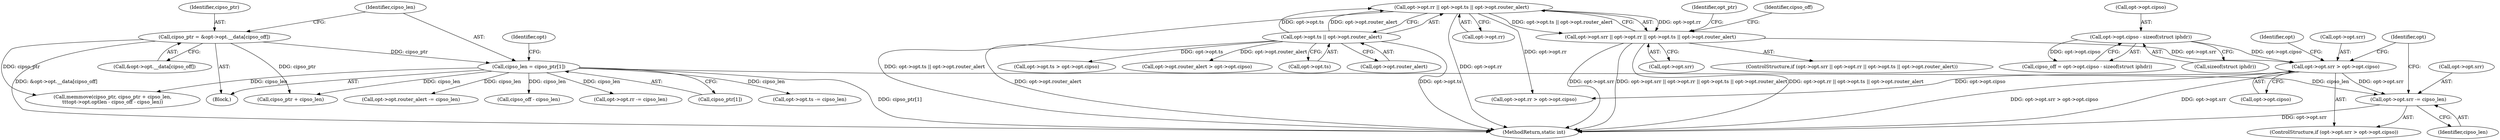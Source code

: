 digraph "0_linux_f6d8bd051c391c1c0458a30b2a7abcd939329259_5@pointer" {
"1000181" [label="(Call,opt->opt.srr -= cipso_len)"];
"1000164" [label="(Call,cipso_len = cipso_ptr[1])"];
"1000154" [label="(Call,cipso_ptr = &opt->opt.__data[cipso_off])"];
"1000170" [label="(Call,opt->opt.srr > opt->opt.cipso)"];
"1000115" [label="(Call,opt->opt.srr || opt->opt.rr || opt->opt.ts || opt->opt.router_alert)"];
"1000121" [label="(Call,opt->opt.rr || opt->opt.ts || opt->opt.router_alert)"];
"1000127" [label="(Call,opt->opt.ts || opt->opt.router_alert)"];
"1000146" [label="(Call,opt->opt.cipso - sizeof(struct iphdr))"];
"1000227" [label="(Call,opt->opt.router_alert > opt->opt.cipso)"];
"1000173" [label="(Identifier,opt)"];
"1000116" [label="(Call,opt->opt.srr)"];
"1000133" [label="(Call,opt->opt.router_alert)"];
"1000192" [label="(Identifier,opt)"];
"1000254" [label="(Call,cipso_ptr + cipso_len)"];
"1000156" [label="(Call,&opt->opt.__data[cipso_off])"];
"1000114" [label="(ControlStructure,if (opt->opt.srr || opt->opt.rr || opt->opt.ts || opt->opt.router_alert))"];
"1000128" [label="(Call,opt->opt.ts)"];
"1000200" [label="(Call,opt->opt.rr -= cipso_len)"];
"1000252" [label="(Call,memmove(cipso_ptr, cipso_ptr + cipso_len,\n\t\t\topt->opt.optlen - cipso_off - cipso_len))"];
"1000184" [label="(Identifier,opt)"];
"1000155" [label="(Identifier,cipso_ptr)"];
"1000166" [label="(Call,cipso_ptr[1])"];
"1000115" [label="(Call,opt->opt.srr || opt->opt.rr || opt->opt.ts || opt->opt.router_alert)"];
"1000152" [label="(Call,sizeof(struct iphdr))"];
"1000354" [label="(MethodReturn,static int)"];
"1000182" [label="(Call,opt->opt.srr)"];
"1000164" [label="(Call,cipso_len = cipso_ptr[1])"];
"1000337" [label="(Identifier,opt_ptr)"];
"1000187" [label="(Identifier,cipso_len)"];
"1000219" [label="(Call,opt->opt.ts -= cipso_len)"];
"1000145" [label="(Identifier,cipso_off)"];
"1000171" [label="(Call,opt->opt.srr)"];
"1000138" [label="(Block,)"];
"1000127" [label="(Call,opt->opt.ts || opt->opt.router_alert)"];
"1000144" [label="(Call,cipso_off = opt->opt.cipso - sizeof(struct iphdr))"];
"1000189" [label="(Call,opt->opt.rr > opt->opt.cipso)"];
"1000176" [label="(Call,opt->opt.cipso)"];
"1000170" [label="(Call,opt->opt.srr > opt->opt.cipso)"];
"1000146" [label="(Call,opt->opt.cipso - sizeof(struct iphdr))"];
"1000121" [label="(Call,opt->opt.rr || opt->opt.ts || opt->opt.router_alert)"];
"1000238" [label="(Call,opt->opt.router_alert -= cipso_len)"];
"1000154" [label="(Call,cipso_ptr = &opt->opt.__data[cipso_off])"];
"1000122" [label="(Call,opt->opt.rr)"];
"1000208" [label="(Call,opt->opt.ts > opt->opt.cipso)"];
"1000147" [label="(Call,opt->opt.cipso)"];
"1000181" [label="(Call,opt->opt.srr -= cipso_len)"];
"1000165" [label="(Identifier,cipso_len)"];
"1000169" [label="(ControlStructure,if (opt->opt.srr > opt->opt.cipso))"];
"1000263" [label="(Call,cipso_off - cipso_len)"];
"1000181" -> "1000169"  [label="AST: "];
"1000181" -> "1000187"  [label="CFG: "];
"1000182" -> "1000181"  [label="AST: "];
"1000187" -> "1000181"  [label="AST: "];
"1000192" -> "1000181"  [label="CFG: "];
"1000181" -> "1000354"  [label="DDG: opt->opt.srr"];
"1000164" -> "1000181"  [label="DDG: cipso_len"];
"1000170" -> "1000181"  [label="DDG: opt->opt.srr"];
"1000164" -> "1000138"  [label="AST: "];
"1000164" -> "1000166"  [label="CFG: "];
"1000165" -> "1000164"  [label="AST: "];
"1000166" -> "1000164"  [label="AST: "];
"1000173" -> "1000164"  [label="CFG: "];
"1000164" -> "1000354"  [label="DDG: cipso_ptr[1]"];
"1000154" -> "1000164"  [label="DDG: cipso_ptr"];
"1000164" -> "1000200"  [label="DDG: cipso_len"];
"1000164" -> "1000219"  [label="DDG: cipso_len"];
"1000164" -> "1000238"  [label="DDG: cipso_len"];
"1000164" -> "1000252"  [label="DDG: cipso_len"];
"1000164" -> "1000254"  [label="DDG: cipso_len"];
"1000164" -> "1000263"  [label="DDG: cipso_len"];
"1000154" -> "1000138"  [label="AST: "];
"1000154" -> "1000156"  [label="CFG: "];
"1000155" -> "1000154"  [label="AST: "];
"1000156" -> "1000154"  [label="AST: "];
"1000165" -> "1000154"  [label="CFG: "];
"1000154" -> "1000354"  [label="DDG: &opt->opt.__data[cipso_off]"];
"1000154" -> "1000252"  [label="DDG: cipso_ptr"];
"1000154" -> "1000254"  [label="DDG: cipso_ptr"];
"1000170" -> "1000169"  [label="AST: "];
"1000170" -> "1000176"  [label="CFG: "];
"1000171" -> "1000170"  [label="AST: "];
"1000176" -> "1000170"  [label="AST: "];
"1000184" -> "1000170"  [label="CFG: "];
"1000192" -> "1000170"  [label="CFG: "];
"1000170" -> "1000354"  [label="DDG: opt->opt.srr"];
"1000170" -> "1000354"  [label="DDG: opt->opt.srr > opt->opt.cipso"];
"1000115" -> "1000170"  [label="DDG: opt->opt.srr"];
"1000146" -> "1000170"  [label="DDG: opt->opt.cipso"];
"1000170" -> "1000189"  [label="DDG: opt->opt.cipso"];
"1000115" -> "1000114"  [label="AST: "];
"1000115" -> "1000116"  [label="CFG: "];
"1000115" -> "1000121"  [label="CFG: "];
"1000116" -> "1000115"  [label="AST: "];
"1000121" -> "1000115"  [label="AST: "];
"1000145" -> "1000115"  [label="CFG: "];
"1000337" -> "1000115"  [label="CFG: "];
"1000115" -> "1000354"  [label="DDG: opt->opt.srr || opt->opt.rr || opt->opt.ts || opt->opt.router_alert"];
"1000115" -> "1000354"  [label="DDG: opt->opt.rr || opt->opt.ts || opt->opt.router_alert"];
"1000115" -> "1000354"  [label="DDG: opt->opt.srr"];
"1000121" -> "1000115"  [label="DDG: opt->opt.rr"];
"1000121" -> "1000115"  [label="DDG: opt->opt.ts || opt->opt.router_alert"];
"1000121" -> "1000122"  [label="CFG: "];
"1000121" -> "1000127"  [label="CFG: "];
"1000122" -> "1000121"  [label="AST: "];
"1000127" -> "1000121"  [label="AST: "];
"1000121" -> "1000354"  [label="DDG: opt->opt.ts || opt->opt.router_alert"];
"1000121" -> "1000354"  [label="DDG: opt->opt.rr"];
"1000127" -> "1000121"  [label="DDG: opt->opt.ts"];
"1000127" -> "1000121"  [label="DDG: opt->opt.router_alert"];
"1000121" -> "1000189"  [label="DDG: opt->opt.rr"];
"1000127" -> "1000128"  [label="CFG: "];
"1000127" -> "1000133"  [label="CFG: "];
"1000128" -> "1000127"  [label="AST: "];
"1000133" -> "1000127"  [label="AST: "];
"1000127" -> "1000354"  [label="DDG: opt->opt.router_alert"];
"1000127" -> "1000354"  [label="DDG: opt->opt.ts"];
"1000127" -> "1000208"  [label="DDG: opt->opt.ts"];
"1000127" -> "1000227"  [label="DDG: opt->opt.router_alert"];
"1000146" -> "1000144"  [label="AST: "];
"1000146" -> "1000152"  [label="CFG: "];
"1000147" -> "1000146"  [label="AST: "];
"1000152" -> "1000146"  [label="AST: "];
"1000144" -> "1000146"  [label="CFG: "];
"1000146" -> "1000144"  [label="DDG: opt->opt.cipso"];
}
